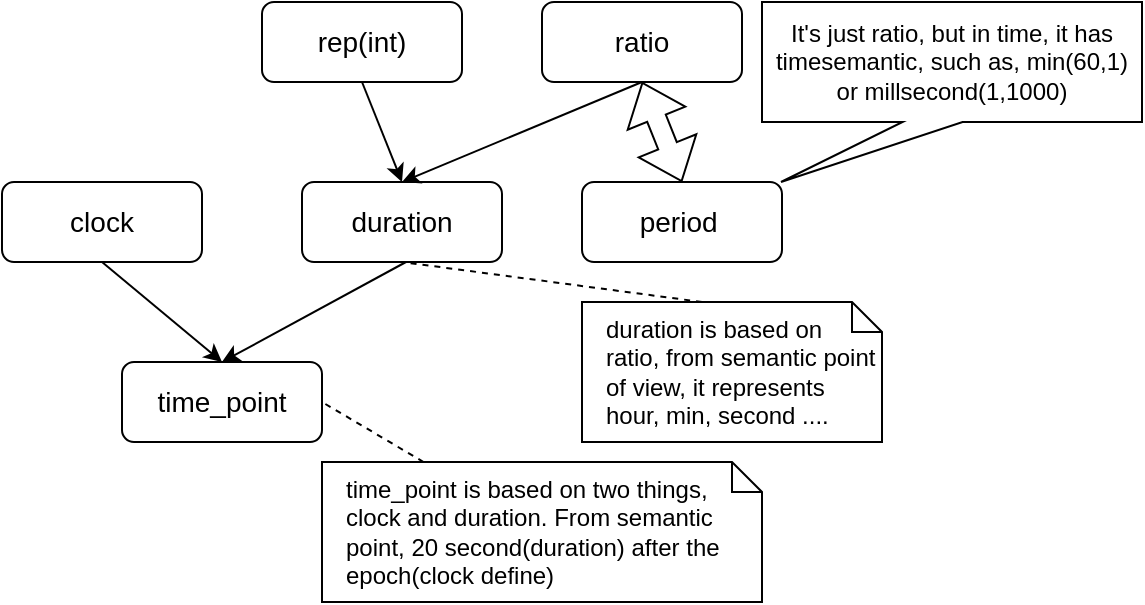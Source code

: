 <mxfile version="24.6.4" type="device">
  <diagram name="Page-1" id="CwMUxCD2aoG02mUiZgtB">
    <mxGraphModel dx="800" dy="817" grid="1" gridSize="10" guides="1" tooltips="1" connect="1" arrows="1" fold="1" page="1" pageScale="1" pageWidth="850" pageHeight="1100" math="0" shadow="0">
      <root>
        <mxCell id="0" />
        <mxCell id="1" parent="0" />
        <mxCell id="s0vpPCVzMoGQf4kQ2faL-1" value="&lt;span style=&quot;font-size: 14px;&quot;&gt;ratio&lt;/span&gt;" style="rounded=1;whiteSpace=wrap;html=1;" vertex="1" parent="1">
          <mxGeometry x="450" y="400" width="100" height="40" as="geometry" />
        </mxCell>
        <mxCell id="s0vpPCVzMoGQf4kQ2faL-2" value="&lt;span style=&quot;font-size: 14px;&quot;&gt;rep(int)&lt;/span&gt;" style="rounded=1;whiteSpace=wrap;html=1;" vertex="1" parent="1">
          <mxGeometry x="310" y="400" width="100" height="40" as="geometry" />
        </mxCell>
        <mxCell id="s0vpPCVzMoGQf4kQ2faL-3" value="&lt;span style=&quot;font-size: 14px;&quot;&gt;duration&lt;/span&gt;" style="rounded=1;whiteSpace=wrap;html=1;" vertex="1" parent="1">
          <mxGeometry x="330" y="490" width="100" height="40" as="geometry" />
        </mxCell>
        <mxCell id="s0vpPCVzMoGQf4kQ2faL-4" value="&lt;span style=&quot;font-size: 14px;&quot;&gt;clock&lt;/span&gt;" style="rounded=1;whiteSpace=wrap;html=1;" vertex="1" parent="1">
          <mxGeometry x="180" y="490" width="100" height="40" as="geometry" />
        </mxCell>
        <mxCell id="s0vpPCVzMoGQf4kQ2faL-5" value="&lt;span style=&quot;font-size: 14px;&quot;&gt;time_point&lt;/span&gt;" style="rounded=1;whiteSpace=wrap;html=1;" vertex="1" parent="1">
          <mxGeometry x="240" y="580" width="100" height="40" as="geometry" />
        </mxCell>
        <mxCell id="s0vpPCVzMoGQf4kQ2faL-6" value="" style="endArrow=classic;html=1;rounded=0;exitX=0.5;exitY=1;exitDx=0;exitDy=0;entryX=0.5;entryY=0;entryDx=0;entryDy=0;" edge="1" parent="1" source="s0vpPCVzMoGQf4kQ2faL-1" target="s0vpPCVzMoGQf4kQ2faL-3">
          <mxGeometry width="50" height="50" relative="1" as="geometry">
            <mxPoint x="480" y="510" as="sourcePoint" />
            <mxPoint x="530" y="460" as="targetPoint" />
          </mxGeometry>
        </mxCell>
        <mxCell id="s0vpPCVzMoGQf4kQ2faL-7" value="" style="endArrow=classic;html=1;rounded=0;exitX=0.5;exitY=1;exitDx=0;exitDy=0;entryX=0.5;entryY=0;entryDx=0;entryDy=0;" edge="1" parent="1" source="s0vpPCVzMoGQf4kQ2faL-2" target="s0vpPCVzMoGQf4kQ2faL-3">
          <mxGeometry width="50" height="50" relative="1" as="geometry">
            <mxPoint x="502" y="449" as="sourcePoint" />
            <mxPoint x="408" y="498" as="targetPoint" />
          </mxGeometry>
        </mxCell>
        <mxCell id="s0vpPCVzMoGQf4kQ2faL-8" value="" style="endArrow=classic;html=1;rounded=0;exitX=0.42;exitY=0.975;exitDx=0;exitDy=0;exitPerimeter=0;entryX=0.5;entryY=0;entryDx=0;entryDy=0;" edge="1" parent="1" target="s0vpPCVzMoGQf4kQ2faL-5">
          <mxGeometry width="50" height="50" relative="1" as="geometry">
            <mxPoint x="382" y="530" as="sourcePoint" />
            <mxPoint x="270" y="581" as="targetPoint" />
          </mxGeometry>
        </mxCell>
        <mxCell id="s0vpPCVzMoGQf4kQ2faL-9" value="" style="endArrow=classic;html=1;rounded=0;exitX=0.5;exitY=1;exitDx=0;exitDy=0;entryX=0.5;entryY=0;entryDx=0;entryDy=0;" edge="1" parent="1" source="s0vpPCVzMoGQf4kQ2faL-4" target="s0vpPCVzMoGQf4kQ2faL-5">
          <mxGeometry width="50" height="50" relative="1" as="geometry">
            <mxPoint x="512" y="459" as="sourcePoint" />
            <mxPoint x="400" y="510" as="targetPoint" />
          </mxGeometry>
        </mxCell>
        <mxCell id="s0vpPCVzMoGQf4kQ2faL-10" value="&lt;font style=&quot;font-size: 14px;&quot;&gt;period&lt;/font&gt;&amp;nbsp;" style="rounded=1;whiteSpace=wrap;html=1;" vertex="1" parent="1">
          <mxGeometry x="470" y="490" width="100" height="40" as="geometry" />
        </mxCell>
        <mxCell id="s0vpPCVzMoGQf4kQ2faL-11" value="" style="shape=flexArrow;endArrow=classic;startArrow=classic;html=1;rounded=0;entryX=0.5;entryY=1;entryDx=0;entryDy=0;exitX=0.5;exitY=0;exitDx=0;exitDy=0;" edge="1" parent="1" source="s0vpPCVzMoGQf4kQ2faL-10" target="s0vpPCVzMoGQf4kQ2faL-1">
          <mxGeometry width="100" height="100" relative="1" as="geometry">
            <mxPoint x="400" y="570" as="sourcePoint" />
            <mxPoint x="500" y="470" as="targetPoint" />
          </mxGeometry>
        </mxCell>
        <mxCell id="s0vpPCVzMoGQf4kQ2faL-16" value="It&#39;s just ratio, but in time, it has timesemantic, such as, min(60,1) or millsecond(1,1000)" style="shape=callout;whiteSpace=wrap;html=1;perimeter=calloutPerimeter;position2=0.05;size=30;position=0.37;base=30;" vertex="1" parent="1">
          <mxGeometry x="560" y="400" width="190" height="90" as="geometry" />
        </mxCell>
        <mxCell id="s0vpPCVzMoGQf4kQ2faL-21" value="duration is based on&amp;nbsp;&lt;div&gt;ratio, from semantic point of view, it represents hour, min, second ....&lt;/div&gt;" style="shape=note;size=15;align=left;spacingLeft=10;html=1;whiteSpace=wrap;" vertex="1" parent="1">
          <mxGeometry x="470" y="550" width="150" height="70" as="geometry" />
        </mxCell>
        <mxCell id="s0vpPCVzMoGQf4kQ2faL-22" value="" style="edgeStyle=none;endArrow=none;exitX=0.4;exitY=0;dashed=1;html=1;rounded=0;entryX=0.5;entryY=1;entryDx=0;entryDy=0;" edge="1" source="s0vpPCVzMoGQf4kQ2faL-21" parent="1" target="s0vpPCVzMoGQf4kQ2faL-3">
          <mxGeometry x="1" relative="1" as="geometry">
            <mxPoint x="410" y="550" as="targetPoint" />
          </mxGeometry>
        </mxCell>
        <mxCell id="s0vpPCVzMoGQf4kQ2faL-24" value="time_point is based on two things, clock and duration. From semantic point, 20 second(duration) after the epoch(clock define)" style="shape=note;size=15;align=left;spacingLeft=10;html=1;whiteSpace=wrap;" vertex="1" parent="1">
          <mxGeometry x="340" y="630" width="220" height="70" as="geometry" />
        </mxCell>
        <mxCell id="s0vpPCVzMoGQf4kQ2faL-25" value="" style="edgeStyle=none;endArrow=none;dashed=1;html=1;rounded=0;entryX=1;entryY=0.5;entryDx=0;entryDy=0;" edge="1" parent="1" source="s0vpPCVzMoGQf4kQ2faL-24" target="s0vpPCVzMoGQf4kQ2faL-5">
          <mxGeometry x="1" relative="1" as="geometry">
            <mxPoint x="390" y="540" as="targetPoint" />
            <mxPoint x="495" y="575" as="sourcePoint" />
          </mxGeometry>
        </mxCell>
      </root>
    </mxGraphModel>
  </diagram>
</mxfile>
